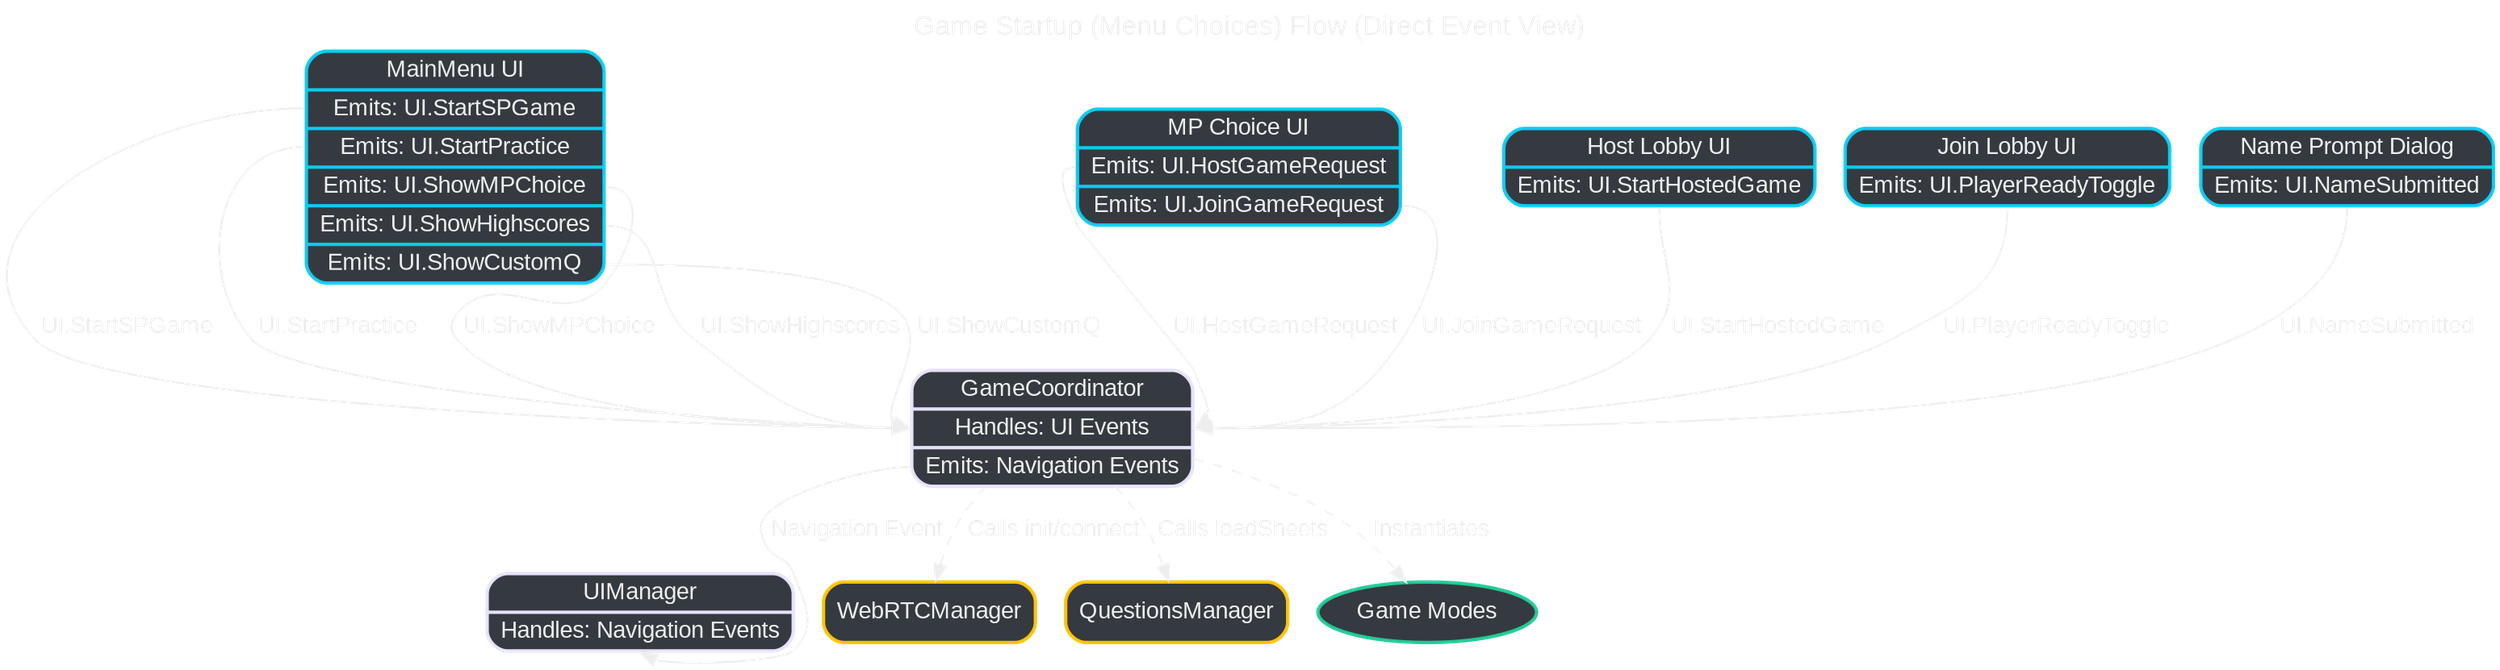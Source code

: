 digraph GameStartup_Direct {
    rankdir=TD;
    sep="0.6";
    overlap=false;
    concentrate=true;
    bgcolor="transparent";
    fontname="Arial";
    node [shape=box, style="rounded,filled", fontcolor="#eeeeee", color="#eeeeee", fontname="Arial"];
    edge [fontcolor="#eeeeee", color="#eeeeee", fontname="Arial"];
    graph [label="Game Startup (Menu Choices) Flow (Direct Event View)", labelloc=t, fontsize=16, fontcolor="#eeeeee"];

    // Node Styles (Dark fill, specific border remains)
    MainMenuComponent [shape="record", fillcolor="#343a40", color="#0dcaf0", penwidth=2,
                       label="{ MainMenu UI | {<emits_sp> Emits: UI.StartSPGame} | {<emits_pr> Emits: UI.StartPractice} | {<emits_mp> Emits: UI.ShowMPChoice} | {<emits_hs> Emits: UI.ShowHighscores} | {<emits_cq> Emits: UI.ShowCustomQ} }"];
    MultiplayerChoiceComponent [shape="record", fillcolor="#343a40", color="#0dcaf0", penwidth=2,
                                label="{ MP Choice UI | {<emits_host> Emits: UI.HostGameRequest} | {<emits_join> Emits: UI.JoinGameRequest} }"];
    HostLobbyComponent [shape="record", fillcolor="#343a40", color="#0dcaf0", penwidth=2,
                        label="{ Host Lobby UI | {<emits_start> Emits: UI.StartHostedGame} }"]; // Example
    JoinLobbyComponent [shape="record", fillcolor="#343a40", color="#0dcaf0", penwidth=2,
                        label="{ Join Lobby UI | {<emits_ready> Emits: UI.PlayerReadyToggle} }"]; // Example
    NamePromptDialog [shape="record", fillcolor="#343a40", color="#0dcaf0", penwidth=2,
                      label="{ Name Prompt Dialog | {<emits_name> Emits: UI.NameSubmitted} }"];
    GameCoordinator [shape="record", fillcolor="#343a40", color="#e6e0f8", penwidth=2,
                     label="{ GameCoordinator | {<handles_ui> Handles: UI Events} | {<emits_nav> Emits: Navigation Events} }"]; // Handles the grouped UI Event
    UIManager [shape="record", fillcolor="#343a40", color="#e6e0f8", penwidth=2,
               label="{ UIManager | {<handles_nav> Handles: Navigation Events} }"];
    WebRTCManager [label="WebRTCManager", fillcolor="#343a40", color="#ffc107", penwidth=2];
    QuestionsManager [label="QuestionsManager", fillcolor="#343a40", color="#ffc107", penwidth=2];
    GameModes [label="Game Modes", fillcolor="#343a40", color="#20c997", penwidth=2, shape=ellipse];

    // 1. User Actions -> Game Coordinator (Direct Event Flows)
    MainMenuComponent:emits_sp -> GameCoordinator:handles_ui [label=" UI.StartSPGame"];
    MainMenuComponent:emits_pr -> GameCoordinator:handles_ui [label=" UI.StartPractice"];
    MainMenuComponent:emits_mp -> GameCoordinator:handles_ui [label=" UI.ShowMPChoice"];
    MainMenuComponent:emits_hs -> GameCoordinator:handles_ui [label=" UI.ShowHighscores"];
    MainMenuComponent:emits_cq -> GameCoordinator:handles_ui [label=" UI.ShowCustomQ"];
    MultiplayerChoiceComponent:emits_host -> GameCoordinator:handles_ui [label=" UI.HostGameRequest"];
    MultiplayerChoiceComponent:emits_join -> GameCoordinator:handles_ui [label=" UI.JoinGameRequest"];
    NamePromptDialog:emits_name -> GameCoordinator:handles_ui [label=" UI.NameSubmitted"];
    HostLobbyComponent:emits_start -> GameCoordinator:handles_ui [label=" UI.StartHostedGame"];
    JoinLobbyComponent:emits_ready -> GameCoordinator:handles_ui [label=" UI.PlayerReadyToggle"];

    // 2. Game Coordinator Actions (Direct Calls)
    GameCoordinator -> WebRTCManager [label=" Calls init/connect", style=dashed];
    GameCoordinator -> QuestionsManager [label=" Calls loadSheets", style=dashed];
    GameCoordinator -> GameModes [label=" Instantiates", style=dashed];

    // 3. Game Coordinator triggers navigation -> UIManager (Direct Event Flow)
    GameCoordinator:emits_nav -> UIManager:handles_nav [label=" Navigation Event"];

    // 4. UIManager would then call show() on relevant components (Not explicitly shown for brevity, but implied)
    // Example: UIManager -> HostLobbyComponent [label=" Calls show()", style=dashed]; // Depending on the specific Navigation Event
} 